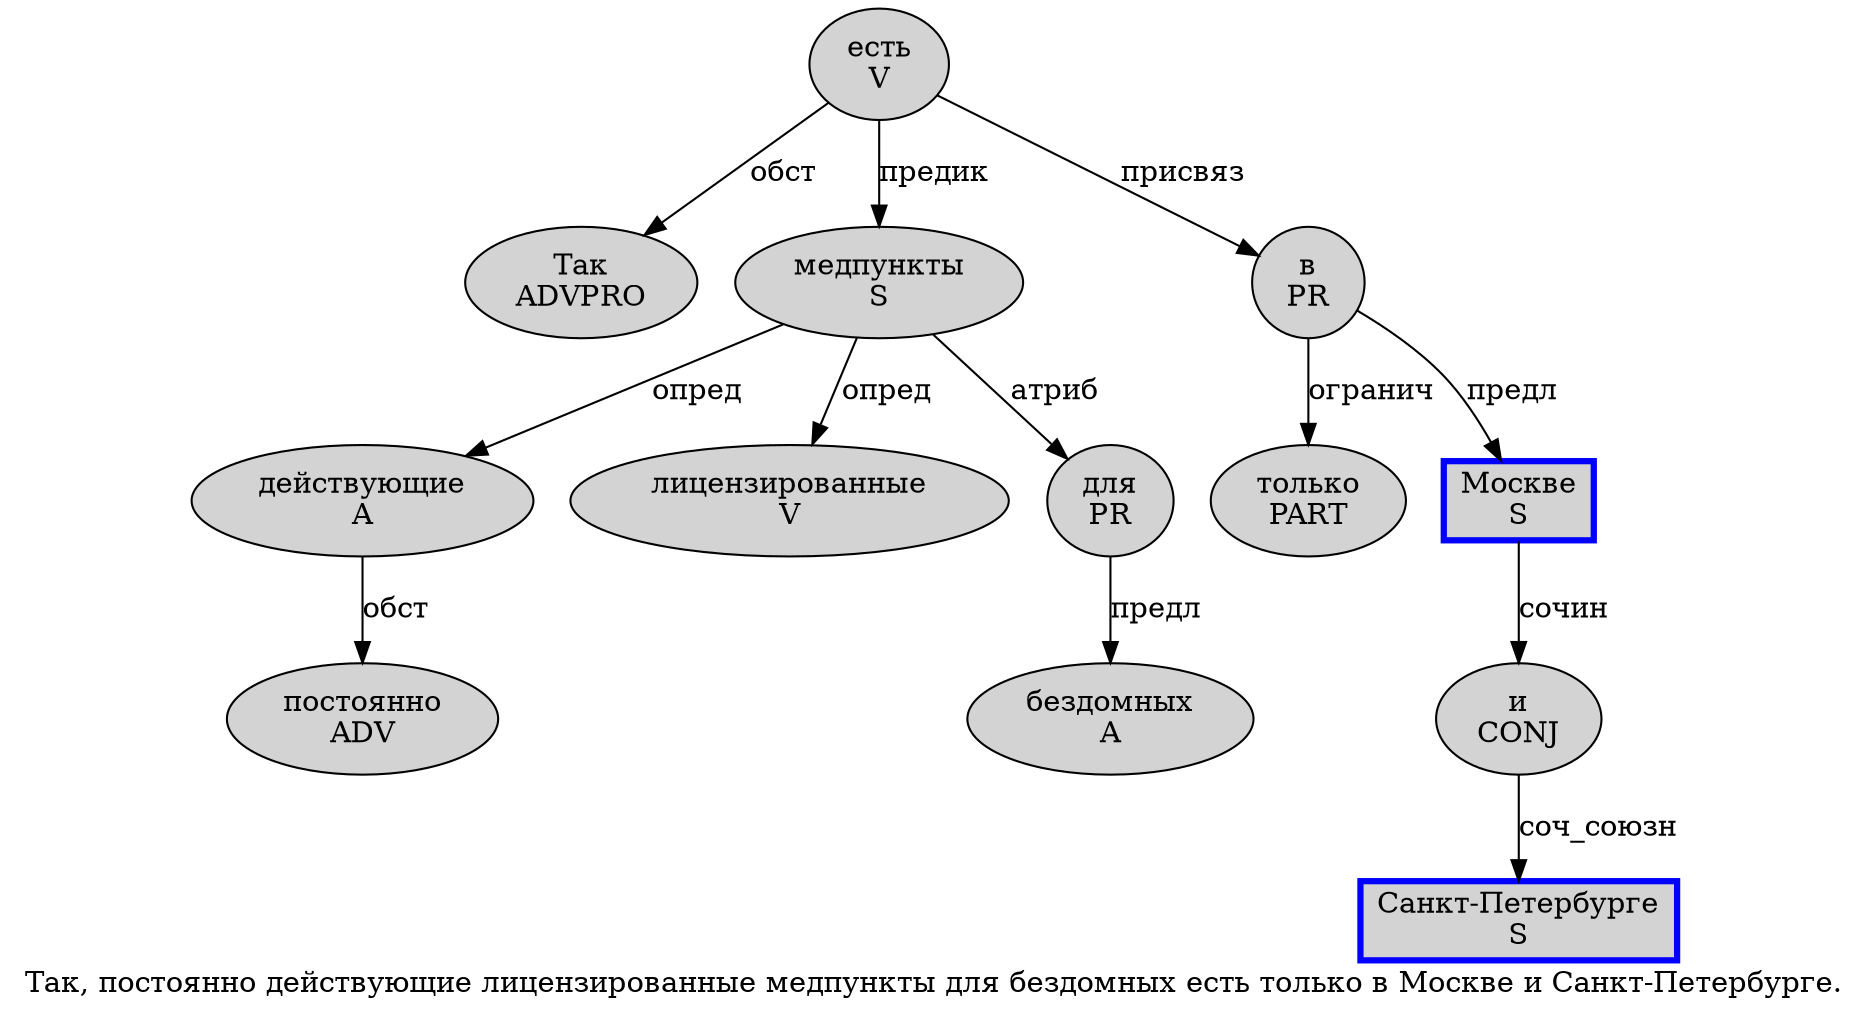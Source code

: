 digraph SENTENCE_266 {
	graph [label="Так, постоянно действующие лицензированные медпункты для бездомных есть только в Москве и Санкт-Петербурге."]
	node [style=filled]
		0 [label="Так
ADVPRO" color="" fillcolor=lightgray penwidth=1 shape=ellipse]
		2 [label="постоянно
ADV" color="" fillcolor=lightgray penwidth=1 shape=ellipse]
		3 [label="действующие
A" color="" fillcolor=lightgray penwidth=1 shape=ellipse]
		4 [label="лицензированные
V" color="" fillcolor=lightgray penwidth=1 shape=ellipse]
		5 [label="медпункты
S" color="" fillcolor=lightgray penwidth=1 shape=ellipse]
		6 [label="для
PR" color="" fillcolor=lightgray penwidth=1 shape=ellipse]
		7 [label="бездомных
A" color="" fillcolor=lightgray penwidth=1 shape=ellipse]
		8 [label="есть
V" color="" fillcolor=lightgray penwidth=1 shape=ellipse]
		9 [label="только
PART" color="" fillcolor=lightgray penwidth=1 shape=ellipse]
		10 [label="в
PR" color="" fillcolor=lightgray penwidth=1 shape=ellipse]
		11 [label="Москве
S" color=blue fillcolor=lightgray penwidth=3 shape=box]
		12 [label="и
CONJ" color="" fillcolor=lightgray penwidth=1 shape=ellipse]
		13 [label="Санкт-Петербурге
S" color=blue fillcolor=lightgray penwidth=3 shape=box]
			8 -> 0 [label="обст"]
			8 -> 5 [label="предик"]
			8 -> 10 [label="присвяз"]
			11 -> 12 [label="сочин"]
			3 -> 2 [label="обст"]
			10 -> 9 [label="огранич"]
			10 -> 11 [label="предл"]
			6 -> 7 [label="предл"]
			12 -> 13 [label="соч_союзн"]
			5 -> 3 [label="опред"]
			5 -> 4 [label="опред"]
			5 -> 6 [label="атриб"]
}